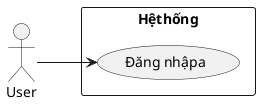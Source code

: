 @startuml
left to right direction

actor User as User

rectangle Hệthống {
  usecase "Đăng nhậpa" as Login
}

User --> Login 

@enduml